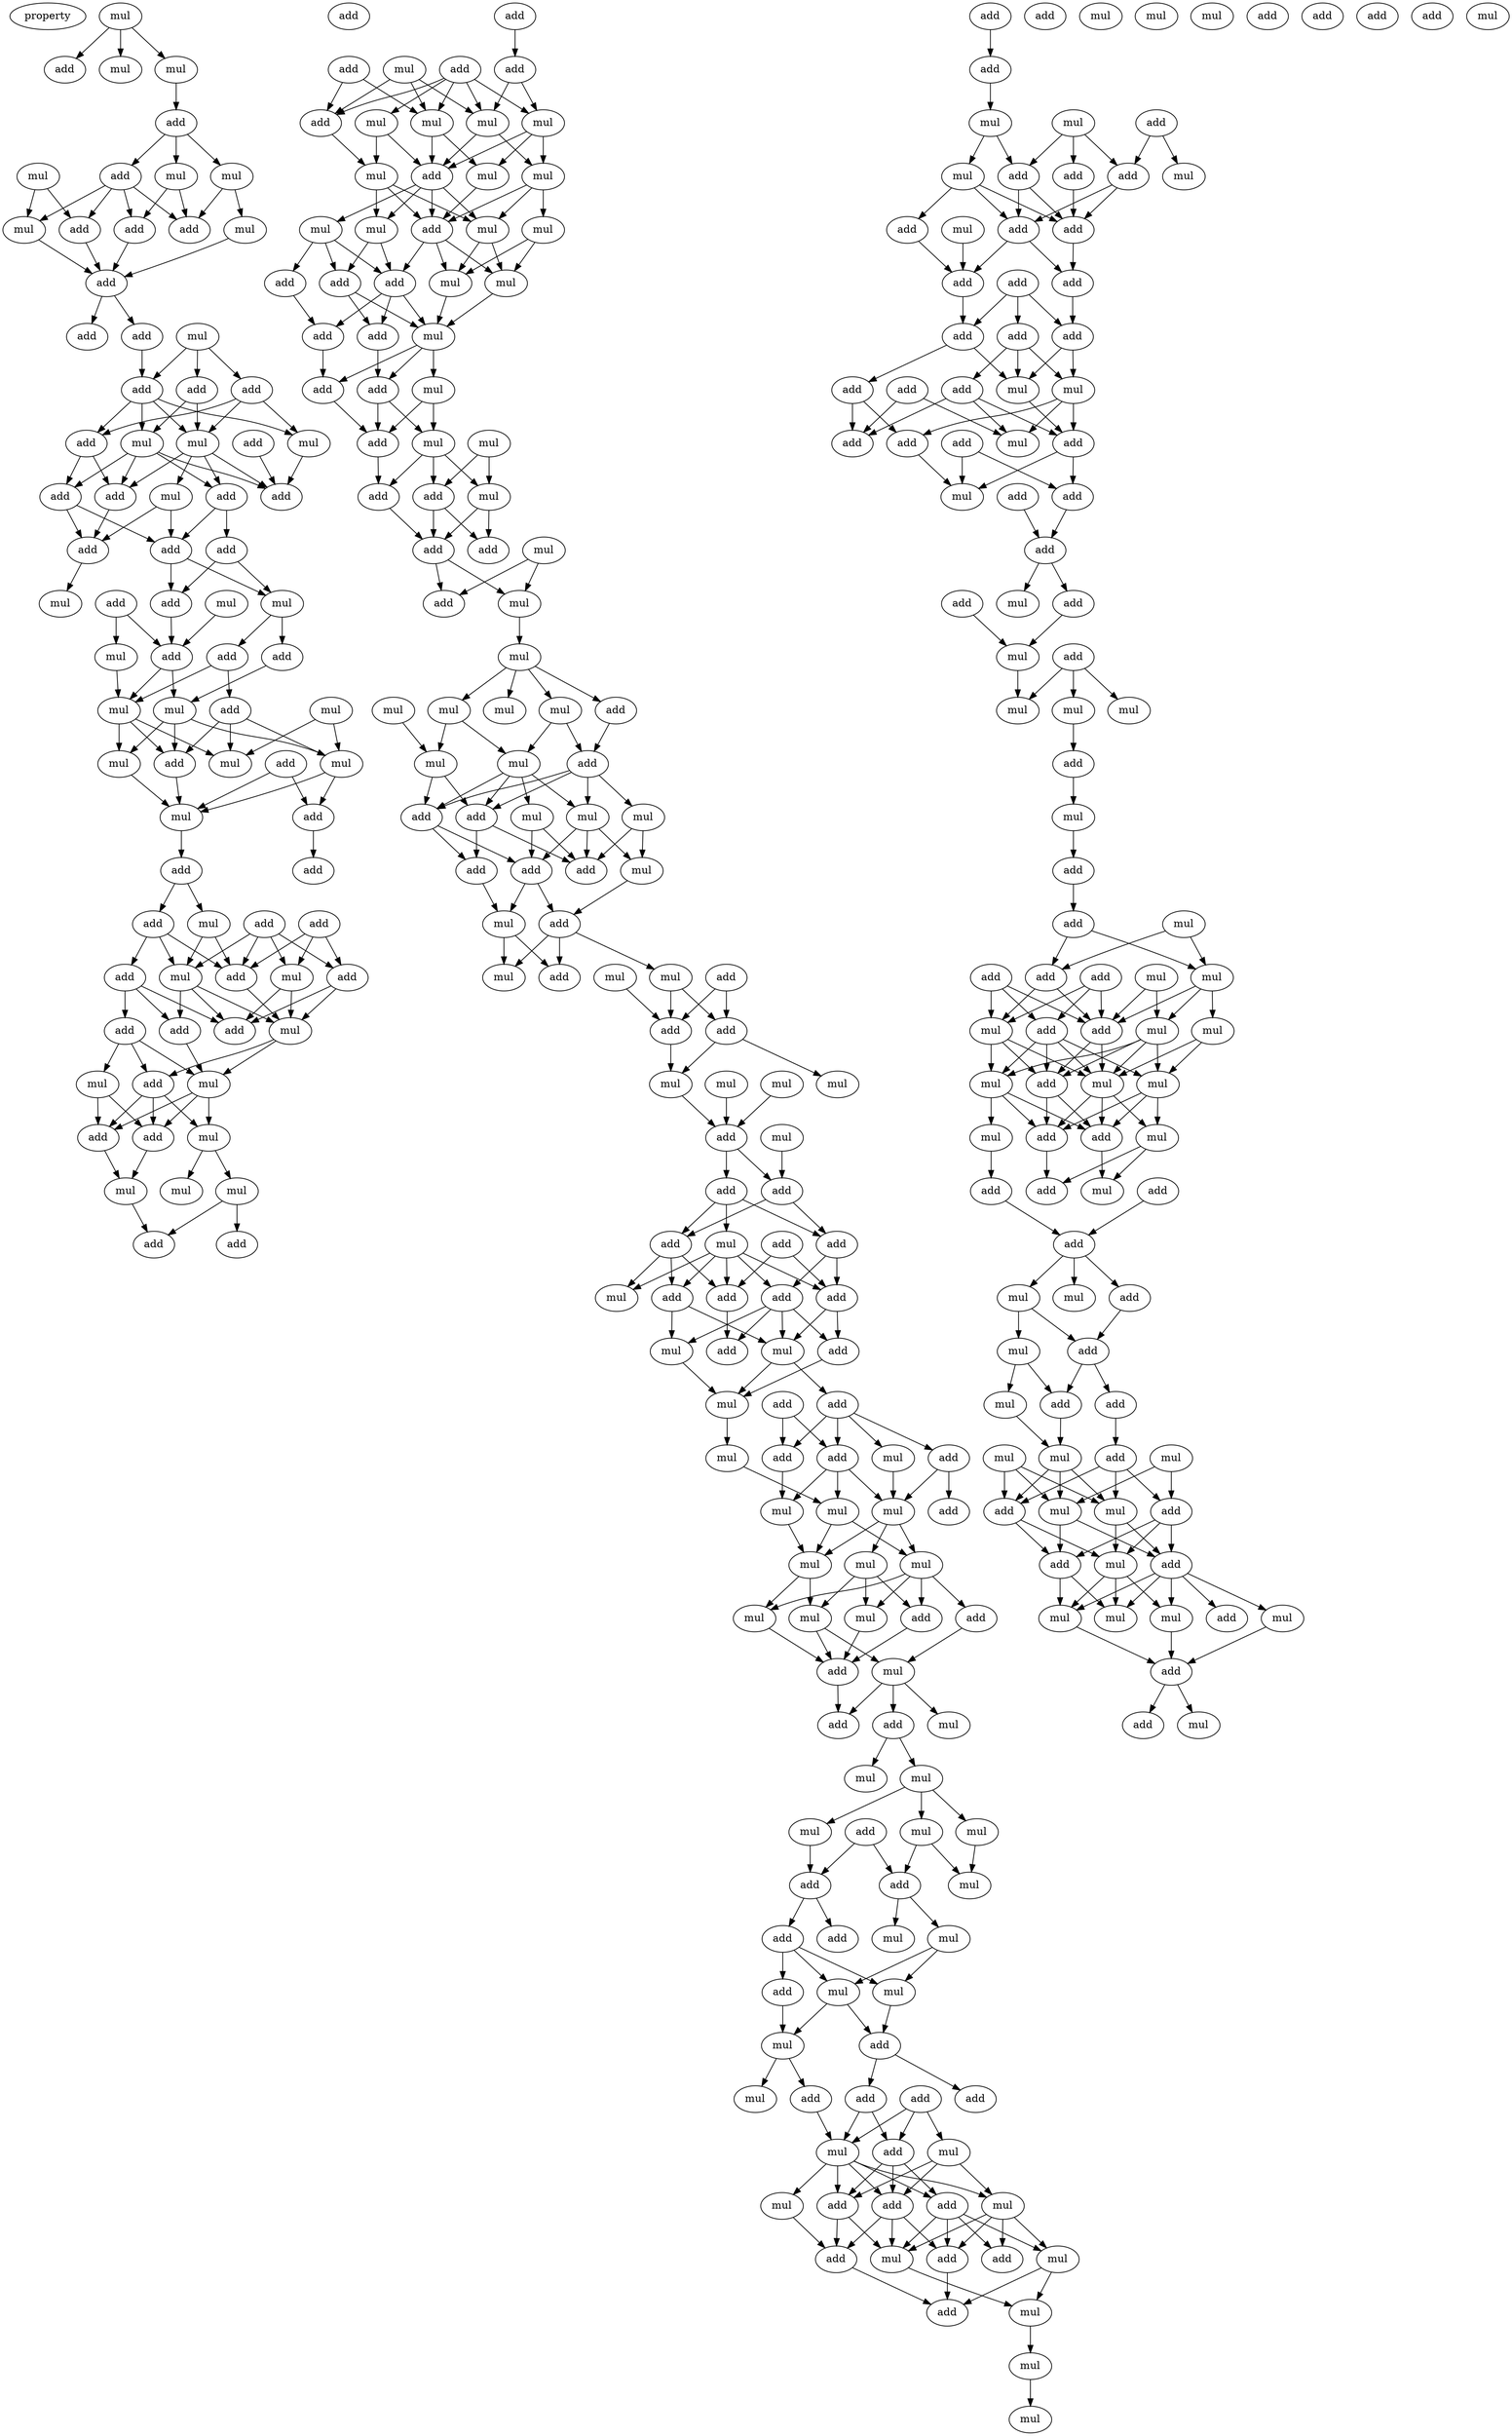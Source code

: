 digraph {
    node [fontcolor=black]
    property [mul=2,lf=1.7]
    0 [ label = mul ];
    1 [ label = add ];
    2 [ label = mul ];
    3 [ label = mul ];
    4 [ label = add ];
    5 [ label = add ];
    6 [ label = mul ];
    7 [ label = mul ];
    8 [ label = add ];
    9 [ label = mul ];
    10 [ label = add ];
    11 [ label = add ];
    12 [ label = add ];
    13 [ label = mul ];
    14 [ label = mul ];
    15 [ label = add ];
    16 [ label = mul ];
    17 [ label = add ];
    18 [ label = add ];
    19 [ label = add ];
    20 [ label = add ];
    21 [ label = add ];
    22 [ label = mul ];
    23 [ label = add ];
    24 [ label = add ];
    25 [ label = mul ];
    26 [ label = mul ];
    27 [ label = mul ];
    28 [ label = add ];
    29 [ label = add ];
    30 [ label = add ];
    31 [ label = add ];
    32 [ label = add ];
    33 [ label = add ];
    34 [ label = add ];
    35 [ label = add ];
    36 [ label = add ];
    37 [ label = mul ];
    38 [ label = mul ];
    39 [ label = mul ];
    40 [ label = add ];
    41 [ label = add ];
    42 [ label = mul ];
    43 [ label = add ];
    44 [ label = mul ];
    45 [ label = mul ];
    46 [ label = add ];
    47 [ label = mul ];
    48 [ label = add ];
    49 [ label = mul ];
    50 [ label = add ];
    51 [ label = mul ];
    52 [ label = mul ];
    53 [ label = add ];
    54 [ label = mul ];
    55 [ label = add ];
    56 [ label = add ];
    57 [ label = mul ];
    58 [ label = add ];
    59 [ label = add ];
    60 [ label = add ];
    61 [ label = add ];
    62 [ label = add ];
    63 [ label = add ];
    64 [ label = mul ];
    65 [ label = mul ];
    66 [ label = add ];
    67 [ label = mul ];
    68 [ label = add ];
    69 [ label = add ];
    70 [ label = mul ];
    71 [ label = mul ];
    72 [ label = add ];
    73 [ label = add ];
    74 [ label = mul ];
    75 [ label = add ];
    76 [ label = mul ];
    77 [ label = mul ];
    78 [ label = mul ];
    79 [ label = add ];
    80 [ label = add ];
    81 [ label = add ];
    82 [ label = add ];
    83 [ label = add ];
    84 [ label = add ];
    85 [ label = mul ];
    86 [ label = add ];
    87 [ label = mul ];
    88 [ label = mul ];
    89 [ label = mul ];
    90 [ label = mul ];
    91 [ label = add ];
    92 [ label = mul ];
    93 [ label = mul ];
    94 [ label = mul ];
    95 [ label = mul ];
    96 [ label = mul ];
    97 [ label = mul ];
    98 [ label = add ];
    99 [ label = mul ];
    100 [ label = mul ];
    101 [ label = add ];
    102 [ label = mul ];
    103 [ label = add ];
    104 [ label = add ];
    105 [ label = add ];
    106 [ label = mul ];
    107 [ label = add ];
    108 [ label = add ];
    109 [ label = add ];
    110 [ label = mul ];
    111 [ label = mul ];
    112 [ label = mul ];
    113 [ label = add ];
    114 [ label = add ];
    115 [ label = mul ];
    116 [ label = add ];
    117 [ label = add ];
    118 [ label = mul ];
    119 [ label = add ];
    120 [ label = add ];
    121 [ label = mul ];
    122 [ label = mul ];
    123 [ label = add ];
    124 [ label = mul ];
    125 [ label = mul ];
    126 [ label = mul ];
    127 [ label = mul ];
    128 [ label = add ];
    129 [ label = mul ];
    130 [ label = mul ];
    131 [ label = mul ];
    132 [ label = mul ];
    133 [ label = mul ];
    134 [ label = add ];
    135 [ label = add ];
    136 [ label = add ];
    137 [ label = add ];
    138 [ label = mul ];
    139 [ label = add ];
    140 [ label = add ];
    141 [ label = mul ];
    142 [ label = add ];
    143 [ label = mul ];
    144 [ label = add ];
    145 [ label = mul ];
    146 [ label = mul ];
    147 [ label = add ];
    148 [ label = add ];
    149 [ label = mul ];
    150 [ label = mul ];
    151 [ label = mul ];
    152 [ label = mul ];
    153 [ label = mul ];
    154 [ label = add ];
    155 [ label = add ];
    156 [ label = add ];
    157 [ label = mul ];
    158 [ label = add ];
    159 [ label = add ];
    160 [ label = add ];
    161 [ label = add ];
    162 [ label = mul ];
    163 [ label = add ];
    164 [ label = add ];
    165 [ label = add ];
    166 [ label = add ];
    167 [ label = mul ];
    168 [ label = add ];
    169 [ label = mul ];
    170 [ label = add ];
    171 [ label = mul ];
    172 [ label = add ];
    173 [ label = mul ];
    174 [ label = add ];
    175 [ label = mul ];
    176 [ label = add ];
    177 [ label = add ];
    178 [ label = mul ];
    179 [ label = mul ];
    180 [ label = mul ];
    181 [ label = add ];
    182 [ label = mul ];
    183 [ label = mul ];
    184 [ label = mul ];
    185 [ label = mul ];
    186 [ label = mul ];
    187 [ label = add ];
    188 [ label = mul ];
    189 [ label = add ];
    190 [ label = mul ];
    191 [ label = add ];
    192 [ label = mul ];
    193 [ label = add ];
    194 [ label = add ];
    195 [ label = mul ];
    196 [ label = mul ];
    197 [ label = mul ];
    198 [ label = mul ];
    199 [ label = add ];
    200 [ label = mul ];
    201 [ label = add ];
    202 [ label = add ];
    203 [ label = mul ];
    204 [ label = mul ];
    205 [ label = add ];
    206 [ label = add ];
    207 [ label = mul ];
    208 [ label = mul ];
    209 [ label = add ];
    210 [ label = mul ];
    211 [ label = mul ];
    212 [ label = add ];
    213 [ label = mul ];
    214 [ label = add ];
    215 [ label = add ];
    216 [ label = add ];
    217 [ label = add ];
    218 [ label = add ];
    219 [ label = mul ];
    220 [ label = mul ];
    221 [ label = add ];
    222 [ label = add ];
    223 [ label = add ];
    224 [ label = mul ];
    225 [ label = mul ];
    226 [ label = mul ];
    227 [ label = add ];
    228 [ label = add ];
    229 [ label = mul ];
    230 [ label = add ];
    231 [ label = mul ];
    232 [ label = add ];
    233 [ label = mul ];
    234 [ label = add ];
    235 [ label = add ];
    236 [ label = mul ];
    237 [ label = add ];
    238 [ label = mul ];
    239 [ label = mul ];
    240 [ label = add ];
    241 [ label = mul ];
    242 [ label = add ];
    243 [ label = add ];
    244 [ label = mul ];
    245 [ label = add ];
    246 [ label = add ];
    247 [ label = mul ];
    248 [ label = add ];
    249 [ label = add ];
    250 [ label = add ];
    251 [ label = add ];
    252 [ label = add ];
    253 [ label = add ];
    254 [ label = add ];
    255 [ label = add ];
    256 [ label = add ];
    257 [ label = mul ];
    258 [ label = add ];
    259 [ label = mul ];
    260 [ label = add ];
    261 [ label = add ];
    262 [ label = mul ];
    263 [ label = add ];
    264 [ label = add ];
    265 [ label = add ];
    266 [ label = add ];
    267 [ label = mul ];
    268 [ label = add ];
    269 [ label = add ];
    270 [ label = add ];
    271 [ label = mul ];
    272 [ label = add ];
    273 [ label = mul ];
    274 [ label = add ];
    275 [ label = mul ];
    276 [ label = mul ];
    277 [ label = mul ];
    278 [ label = mul ];
    279 [ label = add ];
    280 [ label = mul ];
    281 [ label = mul ];
    282 [ label = mul ];
    283 [ label = add ];
    284 [ label = add ];
    285 [ label = add ];
    286 [ label = mul ];
    287 [ label = add ];
    288 [ label = mul ];
    289 [ label = add ];
    290 [ label = add ];
    291 [ label = mul ];
    292 [ label = add ];
    293 [ label = mul ];
    294 [ label = add ];
    295 [ label = add ];
    296 [ label = mul ];
    297 [ label = mul ];
    298 [ label = mul ];
    299 [ label = mul ];
    300 [ label = mul ];
    301 [ label = add ];
    302 [ label = add ];
    303 [ label = mul ];
    304 [ label = add ];
    305 [ label = mul ];
    306 [ label = add ];
    307 [ label = add ];
    308 [ label = mul ];
    309 [ label = add ];
    310 [ label = add ];
    311 [ label = add ];
    312 [ label = mul ];
    313 [ label = mul ];
    314 [ label = add ];
    315 [ label = add ];
    316 [ label = mul ];
    317 [ label = add ];
    318 [ label = mul ];
    319 [ label = add ];
    320 [ label = mul ];
    321 [ label = add ];
    322 [ label = mul ];
    323 [ label = mul ];
    324 [ label = add ];
    325 [ label = mul ];
    326 [ label = mul ];
    327 [ label = add ];
    328 [ label = add ];
    329 [ label = add ];
    330 [ label = mul ];
    331 [ label = mul ];
    332 [ label = mul ];
    333 [ label = add ];
    334 [ label = mul ];
    335 [ label = mul ];
    336 [ label = add ];
    337 [ label = add ];
    338 [ label = mul ];
    339 [ label = add ];
    340 [ label = mul ];
    0 -> 1 [ name = 0 ];
    0 -> 2 [ name = 1 ];
    0 -> 3 [ name = 2 ];
    3 -> 5 [ name = 3 ];
    5 -> 6 [ name = 4 ];
    5 -> 7 [ name = 5 ];
    5 -> 8 [ name = 6 ];
    6 -> 11 [ name = 7 ];
    6 -> 12 [ name = 8 ];
    7 -> 11 [ name = 9 ];
    7 -> 14 [ name = 10 ];
    8 -> 10 [ name = 11 ];
    8 -> 11 [ name = 12 ];
    8 -> 12 [ name = 13 ];
    8 -> 13 [ name = 14 ];
    9 -> 10 [ name = 15 ];
    9 -> 13 [ name = 16 ];
    10 -> 15 [ name = 17 ];
    12 -> 15 [ name = 18 ];
    13 -> 15 [ name = 19 ];
    14 -> 15 [ name = 20 ];
    15 -> 17 [ name = 21 ];
    15 -> 18 [ name = 22 ];
    16 -> 19 [ name = 23 ];
    16 -> 20 [ name = 24 ];
    16 -> 21 [ name = 25 ];
    17 -> 20 [ name = 26 ];
    19 -> 22 [ name = 27 ];
    19 -> 25 [ name = 28 ];
    20 -> 22 [ name = 29 ];
    20 -> 24 [ name = 30 ];
    20 -> 25 [ name = 31 ];
    20 -> 26 [ name = 32 ];
    21 -> 22 [ name = 33 ];
    21 -> 24 [ name = 34 ];
    21 -> 26 [ name = 35 ];
    22 -> 27 [ name = 36 ];
    22 -> 28 [ name = 37 ];
    22 -> 29 [ name = 38 ];
    22 -> 31 [ name = 39 ];
    23 -> 29 [ name = 40 ];
    24 -> 28 [ name = 41 ];
    24 -> 30 [ name = 42 ];
    25 -> 28 [ name = 43 ];
    25 -> 29 [ name = 44 ];
    25 -> 30 [ name = 45 ];
    25 -> 31 [ name = 46 ];
    26 -> 29 [ name = 47 ];
    27 -> 33 [ name = 48 ];
    27 -> 34 [ name = 49 ];
    28 -> 33 [ name = 50 ];
    30 -> 33 [ name = 51 ];
    30 -> 34 [ name = 52 ];
    31 -> 32 [ name = 53 ];
    31 -> 34 [ name = 54 ];
    32 -> 36 [ name = 55 ];
    32 -> 38 [ name = 56 ];
    33 -> 39 [ name = 57 ];
    34 -> 36 [ name = 58 ];
    34 -> 38 [ name = 59 ];
    35 -> 42 [ name = 60 ];
    35 -> 43 [ name = 61 ];
    36 -> 43 [ name = 62 ];
    37 -> 43 [ name = 63 ];
    38 -> 40 [ name = 64 ];
    38 -> 41 [ name = 65 ];
    40 -> 44 [ name = 66 ];
    40 -> 46 [ name = 67 ];
    41 -> 47 [ name = 68 ];
    42 -> 44 [ name = 69 ];
    43 -> 44 [ name = 70 ];
    43 -> 47 [ name = 71 ];
    44 -> 49 [ name = 72 ];
    44 -> 50 [ name = 73 ];
    44 -> 52 [ name = 74 ];
    45 -> 49 [ name = 75 ];
    45 -> 51 [ name = 76 ];
    46 -> 49 [ name = 77 ];
    46 -> 50 [ name = 78 ];
    46 -> 51 [ name = 79 ];
    47 -> 50 [ name = 80 ];
    47 -> 51 [ name = 81 ];
    47 -> 52 [ name = 82 ];
    48 -> 53 [ name = 83 ];
    48 -> 54 [ name = 84 ];
    50 -> 54 [ name = 85 ];
    51 -> 53 [ name = 86 ];
    51 -> 54 [ name = 87 ];
    52 -> 54 [ name = 88 ];
    53 -> 55 [ name = 89 ];
    54 -> 56 [ name = 90 ];
    56 -> 57 [ name = 91 ];
    56 -> 60 [ name = 92 ];
    57 -> 61 [ name = 93 ];
    57 -> 65 [ name = 94 ];
    58 -> 61 [ name = 95 ];
    58 -> 63 [ name = 96 ];
    58 -> 64 [ name = 97 ];
    58 -> 65 [ name = 98 ];
    59 -> 61 [ name = 99 ];
    59 -> 63 [ name = 100 ];
    59 -> 64 [ name = 101 ];
    60 -> 61 [ name = 102 ];
    60 -> 62 [ name = 103 ];
    60 -> 65 [ name = 104 ];
    61 -> 67 [ name = 105 ];
    62 -> 66 [ name = 106 ];
    62 -> 68 [ name = 107 ];
    62 -> 69 [ name = 108 ];
    63 -> 66 [ name = 109 ];
    63 -> 67 [ name = 110 ];
    64 -> 66 [ name = 111 ];
    64 -> 67 [ name = 112 ];
    65 -> 66 [ name = 113 ];
    65 -> 67 [ name = 114 ];
    65 -> 69 [ name = 115 ];
    67 -> 70 [ name = 116 ];
    67 -> 72 [ name = 117 ];
    68 -> 70 [ name = 118 ];
    68 -> 71 [ name = 119 ];
    68 -> 72 [ name = 120 ];
    69 -> 70 [ name = 121 ];
    70 -> 73 [ name = 122 ];
    70 -> 74 [ name = 123 ];
    70 -> 75 [ name = 124 ];
    71 -> 73 [ name = 125 ];
    71 -> 75 [ name = 126 ];
    72 -> 73 [ name = 127 ];
    72 -> 74 [ name = 128 ];
    72 -> 75 [ name = 129 ];
    73 -> 76 [ name = 130 ];
    74 -> 77 [ name = 131 ];
    74 -> 78 [ name = 132 ];
    75 -> 76 [ name = 133 ];
    76 -> 80 [ name = 134 ];
    77 -> 79 [ name = 135 ];
    77 -> 80 [ name = 136 ];
    81 -> 83 [ name = 137 ];
    82 -> 86 [ name = 138 ];
    82 -> 88 [ name = 139 ];
    83 -> 87 [ name = 140 ];
    83 -> 89 [ name = 141 ];
    84 -> 86 [ name = 142 ];
    84 -> 87 [ name = 143 ];
    84 -> 88 [ name = 144 ];
    84 -> 89 [ name = 145 ];
    84 -> 90 [ name = 146 ];
    85 -> 86 [ name = 147 ];
    85 -> 88 [ name = 148 ];
    85 -> 89 [ name = 149 ];
    86 -> 93 [ name = 150 ];
    87 -> 91 [ name = 151 ];
    87 -> 92 [ name = 152 ];
    87 -> 94 [ name = 153 ];
    88 -> 91 [ name = 154 ];
    88 -> 94 [ name = 155 ];
    89 -> 91 [ name = 156 ];
    89 -> 92 [ name = 157 ];
    90 -> 91 [ name = 158 ];
    90 -> 93 [ name = 159 ];
    91 -> 96 [ name = 160 ];
    91 -> 97 [ name = 161 ];
    91 -> 98 [ name = 162 ];
    91 -> 99 [ name = 163 ];
    92 -> 95 [ name = 164 ];
    92 -> 97 [ name = 165 ];
    92 -> 98 [ name = 166 ];
    93 -> 97 [ name = 167 ];
    93 -> 98 [ name = 168 ];
    93 -> 99 [ name = 169 ];
    94 -> 98 [ name = 170 ];
    95 -> 100 [ name = 171 ];
    95 -> 102 [ name = 172 ];
    96 -> 101 [ name = 173 ];
    96 -> 103 [ name = 174 ];
    96 -> 104 [ name = 175 ];
    97 -> 100 [ name = 176 ];
    97 -> 102 [ name = 177 ];
    98 -> 100 [ name = 178 ];
    98 -> 102 [ name = 179 ];
    98 -> 103 [ name = 180 ];
    99 -> 103 [ name = 181 ];
    99 -> 104 [ name = 182 ];
    100 -> 106 [ name = 183 ];
    101 -> 105 [ name = 184 ];
    102 -> 106 [ name = 185 ];
    103 -> 105 [ name = 186 ];
    103 -> 106 [ name = 187 ];
    103 -> 107 [ name = 188 ];
    104 -> 106 [ name = 189 ];
    104 -> 107 [ name = 190 ];
    105 -> 108 [ name = 191 ];
    106 -> 108 [ name = 192 ];
    106 -> 109 [ name = 193 ];
    106 -> 110 [ name = 194 ];
    107 -> 109 [ name = 195 ];
    108 -> 113 [ name = 196 ];
    109 -> 111 [ name = 197 ];
    109 -> 113 [ name = 198 ];
    110 -> 111 [ name = 199 ];
    110 -> 113 [ name = 200 ];
    111 -> 114 [ name = 201 ];
    111 -> 115 [ name = 202 ];
    111 -> 116 [ name = 203 ];
    112 -> 114 [ name = 204 ];
    112 -> 115 [ name = 205 ];
    113 -> 116 [ name = 206 ];
    114 -> 117 [ name = 207 ];
    114 -> 119 [ name = 208 ];
    115 -> 117 [ name = 209 ];
    115 -> 119 [ name = 210 ];
    116 -> 119 [ name = 211 ];
    118 -> 120 [ name = 212 ];
    118 -> 121 [ name = 213 ];
    119 -> 120 [ name = 214 ];
    119 -> 121 [ name = 215 ];
    121 -> 122 [ name = 216 ];
    122 -> 123 [ name = 217 ];
    122 -> 125 [ name = 218 ];
    122 -> 126 [ name = 219 ];
    122 -> 127 [ name = 220 ];
    123 -> 128 [ name = 221 ];
    124 -> 129 [ name = 222 ];
    125 -> 128 [ name = 223 ];
    125 -> 130 [ name = 224 ];
    127 -> 129 [ name = 225 ];
    127 -> 130 [ name = 226 ];
    128 -> 132 [ name = 227 ];
    128 -> 133 [ name = 228 ];
    128 -> 134 [ name = 229 ];
    128 -> 135 [ name = 230 ];
    129 -> 134 [ name = 231 ];
    129 -> 135 [ name = 232 ];
    130 -> 131 [ name = 233 ];
    130 -> 132 [ name = 234 ];
    130 -> 134 [ name = 235 ];
    130 -> 135 [ name = 236 ];
    131 -> 137 [ name = 237 ];
    131 -> 139 [ name = 238 ];
    132 -> 137 [ name = 239 ];
    132 -> 138 [ name = 240 ];
    132 -> 139 [ name = 241 ];
    133 -> 137 [ name = 242 ];
    133 -> 138 [ name = 243 ];
    134 -> 136 [ name = 244 ];
    134 -> 137 [ name = 245 ];
    135 -> 136 [ name = 246 ];
    135 -> 139 [ name = 247 ];
    136 -> 141 [ name = 248 ];
    138 -> 140 [ name = 249 ];
    139 -> 140 [ name = 250 ];
    139 -> 141 [ name = 251 ];
    140 -> 144 [ name = 252 ];
    140 -> 145 [ name = 253 ];
    140 -> 146 [ name = 254 ];
    141 -> 144 [ name = 255 ];
    141 -> 145 [ name = 256 ];
    142 -> 147 [ name = 257 ];
    142 -> 148 [ name = 258 ];
    143 -> 147 [ name = 259 ];
    146 -> 147 [ name = 260 ];
    146 -> 148 [ name = 261 ];
    147 -> 150 [ name = 262 ];
    148 -> 150 [ name = 263 ];
    148 -> 151 [ name = 264 ];
    149 -> 154 [ name = 265 ];
    150 -> 154 [ name = 266 ];
    152 -> 154 [ name = 267 ];
    153 -> 156 [ name = 268 ];
    154 -> 155 [ name = 269 ];
    154 -> 156 [ name = 270 ];
    155 -> 157 [ name = 271 ];
    155 -> 158 [ name = 272 ];
    155 -> 160 [ name = 273 ];
    156 -> 158 [ name = 274 ];
    156 -> 160 [ name = 275 ];
    157 -> 161 [ name = 276 ];
    157 -> 162 [ name = 277 ];
    157 -> 163 [ name = 278 ];
    157 -> 164 [ name = 279 ];
    157 -> 165 [ name = 280 ];
    158 -> 162 [ name = 281 ];
    158 -> 163 [ name = 282 ];
    158 -> 165 [ name = 283 ];
    159 -> 161 [ name = 284 ];
    159 -> 165 [ name = 285 ];
    160 -> 161 [ name = 286 ];
    160 -> 164 [ name = 287 ];
    161 -> 166 [ name = 288 ];
    161 -> 169 [ name = 289 ];
    163 -> 167 [ name = 290 ];
    163 -> 169 [ name = 291 ];
    164 -> 166 [ name = 292 ];
    164 -> 167 [ name = 293 ];
    164 -> 168 [ name = 294 ];
    164 -> 169 [ name = 295 ];
    165 -> 168 [ name = 296 ];
    166 -> 171 [ name = 297 ];
    167 -> 171 [ name = 298 ];
    169 -> 170 [ name = 299 ];
    169 -> 171 [ name = 300 ];
    170 -> 173 [ name = 301 ];
    170 -> 174 [ name = 302 ];
    170 -> 176 [ name = 303 ];
    170 -> 177 [ name = 304 ];
    171 -> 175 [ name = 305 ];
    172 -> 176 [ name = 306 ];
    172 -> 177 [ name = 307 ];
    173 -> 178 [ name = 308 ];
    174 -> 178 [ name = 309 ];
    174 -> 181 [ name = 310 ];
    175 -> 179 [ name = 311 ];
    176 -> 178 [ name = 312 ];
    176 -> 179 [ name = 313 ];
    176 -> 180 [ name = 314 ];
    177 -> 180 [ name = 315 ];
    178 -> 182 [ name = 316 ];
    178 -> 183 [ name = 317 ];
    178 -> 184 [ name = 318 ];
    179 -> 183 [ name = 319 ];
    179 -> 184 [ name = 320 ];
    180 -> 183 [ name = 321 ];
    182 -> 185 [ name = 322 ];
    182 -> 188 [ name = 323 ];
    182 -> 189 [ name = 324 ];
    183 -> 186 [ name = 325 ];
    183 -> 188 [ name = 326 ];
    184 -> 185 [ name = 327 ];
    184 -> 186 [ name = 328 ];
    184 -> 187 [ name = 329 ];
    184 -> 189 [ name = 330 ];
    185 -> 191 [ name = 331 ];
    186 -> 191 [ name = 332 ];
    187 -> 190 [ name = 333 ];
    188 -> 190 [ name = 334 ];
    188 -> 191 [ name = 335 ];
    189 -> 191 [ name = 336 ];
    190 -> 192 [ name = 337 ];
    190 -> 193 [ name = 338 ];
    190 -> 194 [ name = 339 ];
    191 -> 194 [ name = 340 ];
    193 -> 195 [ name = 341 ];
    193 -> 196 [ name = 342 ];
    196 -> 197 [ name = 343 ];
    196 -> 198 [ name = 344 ];
    196 -> 200 [ name = 345 ];
    197 -> 202 [ name = 346 ];
    197 -> 203 [ name = 347 ];
    198 -> 203 [ name = 348 ];
    199 -> 201 [ name = 349 ];
    199 -> 202 [ name = 350 ];
    200 -> 201 [ name = 351 ];
    201 -> 205 [ name = 352 ];
    201 -> 206 [ name = 353 ];
    202 -> 204 [ name = 354 ];
    202 -> 207 [ name = 355 ];
    206 -> 208 [ name = 356 ];
    206 -> 209 [ name = 357 ];
    206 -> 210 [ name = 358 ];
    207 -> 208 [ name = 359 ];
    207 -> 210 [ name = 360 ];
    208 -> 212 [ name = 361 ];
    209 -> 211 [ name = 362 ];
    210 -> 211 [ name = 363 ];
    210 -> 212 [ name = 364 ];
    211 -> 213 [ name = 365 ];
    211 -> 215 [ name = 366 ];
    212 -> 216 [ name = 367 ];
    212 -> 217 [ name = 368 ];
    214 -> 218 [ name = 369 ];
    214 -> 219 [ name = 370 ];
    214 -> 220 [ name = 371 ];
    215 -> 219 [ name = 372 ];
    217 -> 218 [ name = 373 ];
    217 -> 219 [ name = 374 ];
    218 -> 221 [ name = 375 ];
    218 -> 222 [ name = 376 ];
    218 -> 223 [ name = 377 ];
    219 -> 221 [ name = 378 ];
    219 -> 222 [ name = 379 ];
    219 -> 223 [ name = 380 ];
    219 -> 224 [ name = 381 ];
    219 -> 225 [ name = 382 ];
    220 -> 221 [ name = 383 ];
    220 -> 222 [ name = 384 ];
    220 -> 224 [ name = 385 ];
    221 -> 227 [ name = 386 ];
    221 -> 229 [ name = 387 ];
    221 -> 230 [ name = 388 ];
    222 -> 227 [ name = 389 ];
    222 -> 229 [ name = 390 ];
    223 -> 226 [ name = 391 ];
    223 -> 228 [ name = 392 ];
    223 -> 229 [ name = 393 ];
    223 -> 230 [ name = 394 ];
    224 -> 226 [ name = 395 ];
    224 -> 228 [ name = 396 ];
    224 -> 229 [ name = 397 ];
    224 -> 230 [ name = 398 ];
    225 -> 227 [ name = 399 ];
    226 -> 231 [ name = 400 ];
    226 -> 232 [ name = 401 ];
    227 -> 232 [ name = 402 ];
    229 -> 231 [ name = 403 ];
    230 -> 232 [ name = 404 ];
    231 -> 233 [ name = 405 ];
    233 -> 236 [ name = 406 ];
    234 -> 237 [ name = 407 ];
    237 -> 238 [ name = 408 ];
    238 -> 243 [ name = 409 ];
    238 -> 244 [ name = 410 ];
    239 -> 242 [ name = 411 ];
    239 -> 243 [ name = 412 ];
    239 -> 245 [ name = 413 ];
    240 -> 241 [ name = 414 ];
    240 -> 245 [ name = 415 ];
    242 -> 248 [ name = 416 ];
    243 -> 248 [ name = 417 ];
    243 -> 249 [ name = 418 ];
    244 -> 246 [ name = 419 ];
    244 -> 248 [ name = 420 ];
    244 -> 249 [ name = 421 ];
    245 -> 248 [ name = 422 ];
    245 -> 249 [ name = 423 ];
    246 -> 252 [ name = 424 ];
    247 -> 252 [ name = 425 ];
    248 -> 251 [ name = 426 ];
    249 -> 251 [ name = 427 ];
    249 -> 252 [ name = 428 ];
    250 -> 253 [ name = 429 ];
    250 -> 254 [ name = 430 ];
    250 -> 255 [ name = 431 ];
    251 -> 254 [ name = 432 ];
    252 -> 255 [ name = 433 ];
    253 -> 256 [ name = 434 ];
    253 -> 257 [ name = 435 ];
    253 -> 259 [ name = 436 ];
    254 -> 257 [ name = 437 ];
    254 -> 259 [ name = 438 ];
    255 -> 258 [ name = 439 ];
    255 -> 259 [ name = 440 ];
    256 -> 261 [ name = 441 ];
    256 -> 262 [ name = 442 ];
    256 -> 264 [ name = 443 ];
    257 -> 261 [ name = 444 ];
    257 -> 262 [ name = 445 ];
    257 -> 265 [ name = 446 ];
    258 -> 264 [ name = 447 ];
    258 -> 265 [ name = 448 ];
    259 -> 261 [ name = 449 ];
    260 -> 262 [ name = 450 ];
    260 -> 264 [ name = 451 ];
    261 -> 267 [ name = 452 ];
    261 -> 268 [ name = 453 ];
    263 -> 267 [ name = 454 ];
    263 -> 268 [ name = 455 ];
    265 -> 267 [ name = 456 ];
    266 -> 269 [ name = 457 ];
    268 -> 269 [ name = 458 ];
    269 -> 271 [ name = 459 ];
    269 -> 272 [ name = 460 ];
    270 -> 273 [ name = 461 ];
    272 -> 273 [ name = 462 ];
    273 -> 278 [ name = 463 ];
    274 -> 275 [ name = 464 ];
    274 -> 277 [ name = 465 ];
    274 -> 278 [ name = 466 ];
    277 -> 279 [ name = 467 ];
    279 -> 281 [ name = 468 ];
    281 -> 285 [ name = 469 ];
    285 -> 287 [ name = 470 ];
    286 -> 288 [ name = 471 ];
    286 -> 292 [ name = 472 ];
    287 -> 288 [ name = 473 ];
    287 -> 292 [ name = 474 ];
    288 -> 294 [ name = 475 ];
    288 -> 296 [ name = 476 ];
    288 -> 297 [ name = 477 ];
    289 -> 293 [ name = 478 ];
    289 -> 294 [ name = 479 ];
    289 -> 295 [ name = 480 ];
    290 -> 293 [ name = 481 ];
    290 -> 294 [ name = 482 ];
    290 -> 295 [ name = 483 ];
    291 -> 294 [ name = 484 ];
    291 -> 297 [ name = 485 ];
    292 -> 293 [ name = 486 ];
    292 -> 294 [ name = 487 ];
    293 -> 299 [ name = 488 ];
    293 -> 300 [ name = 489 ];
    293 -> 301 [ name = 490 ];
    294 -> 299 [ name = 491 ];
    294 -> 301 [ name = 492 ];
    295 -> 298 [ name = 493 ];
    295 -> 299 [ name = 494 ];
    295 -> 300 [ name = 495 ];
    295 -> 301 [ name = 496 ];
    296 -> 298 [ name = 497 ];
    296 -> 299 [ name = 498 ];
    297 -> 298 [ name = 499 ];
    297 -> 299 [ name = 500 ];
    297 -> 300 [ name = 501 ];
    297 -> 301 [ name = 502 ];
    298 -> 302 [ name = 503 ];
    298 -> 303 [ name = 504 ];
    298 -> 304 [ name = 505 ];
    299 -> 302 [ name = 506 ];
    299 -> 303 [ name = 507 ];
    299 -> 304 [ name = 508 ];
    300 -> 302 [ name = 509 ];
    300 -> 304 [ name = 510 ];
    300 -> 305 [ name = 511 ];
    301 -> 302 [ name = 512 ];
    301 -> 304 [ name = 513 ];
    302 -> 309 [ name = 514 ];
    303 -> 308 [ name = 515 ];
    303 -> 309 [ name = 516 ];
    304 -> 308 [ name = 517 ];
    305 -> 306 [ name = 518 ];
    306 -> 310 [ name = 519 ];
    307 -> 310 [ name = 520 ];
    310 -> 311 [ name = 521 ];
    310 -> 312 [ name = 522 ];
    310 -> 313 [ name = 523 ];
    311 -> 315 [ name = 524 ];
    313 -> 315 [ name = 525 ];
    313 -> 316 [ name = 526 ];
    315 -> 317 [ name = 527 ];
    315 -> 319 [ name = 528 ];
    316 -> 318 [ name = 529 ];
    316 -> 319 [ name = 530 ];
    317 -> 321 [ name = 531 ];
    318 -> 323 [ name = 532 ];
    319 -> 323 [ name = 533 ];
    320 -> 326 [ name = 534 ];
    320 -> 327 [ name = 535 ];
    321 -> 324 [ name = 536 ];
    321 -> 325 [ name = 537 ];
    321 -> 327 [ name = 538 ];
    322 -> 324 [ name = 539 ];
    322 -> 325 [ name = 540 ];
    322 -> 326 [ name = 541 ];
    323 -> 324 [ name = 542 ];
    323 -> 325 [ name = 543 ];
    323 -> 326 [ name = 544 ];
    324 -> 328 [ name = 545 ];
    324 -> 330 [ name = 546 ];
    325 -> 329 [ name = 547 ];
    325 -> 330 [ name = 548 ];
    326 -> 328 [ name = 549 ];
    326 -> 329 [ name = 550 ];
    327 -> 328 [ name = 551 ];
    327 -> 329 [ name = 552 ];
    327 -> 330 [ name = 553 ];
    328 -> 334 [ name = 554 ];
    328 -> 335 [ name = 555 ];
    329 -> 331 [ name = 556 ];
    329 -> 332 [ name = 557 ];
    329 -> 333 [ name = 558 ];
    329 -> 334 [ name = 559 ];
    329 -> 335 [ name = 560 ];
    330 -> 332 [ name = 561 ];
    330 -> 334 [ name = 562 ];
    330 -> 335 [ name = 563 ];
    331 -> 336 [ name = 564 ];
    332 -> 336 [ name = 565 ];
    334 -> 336 [ name = 566 ];
    336 -> 337 [ name = 567 ];
    336 -> 338 [ name = 568 ];
}
